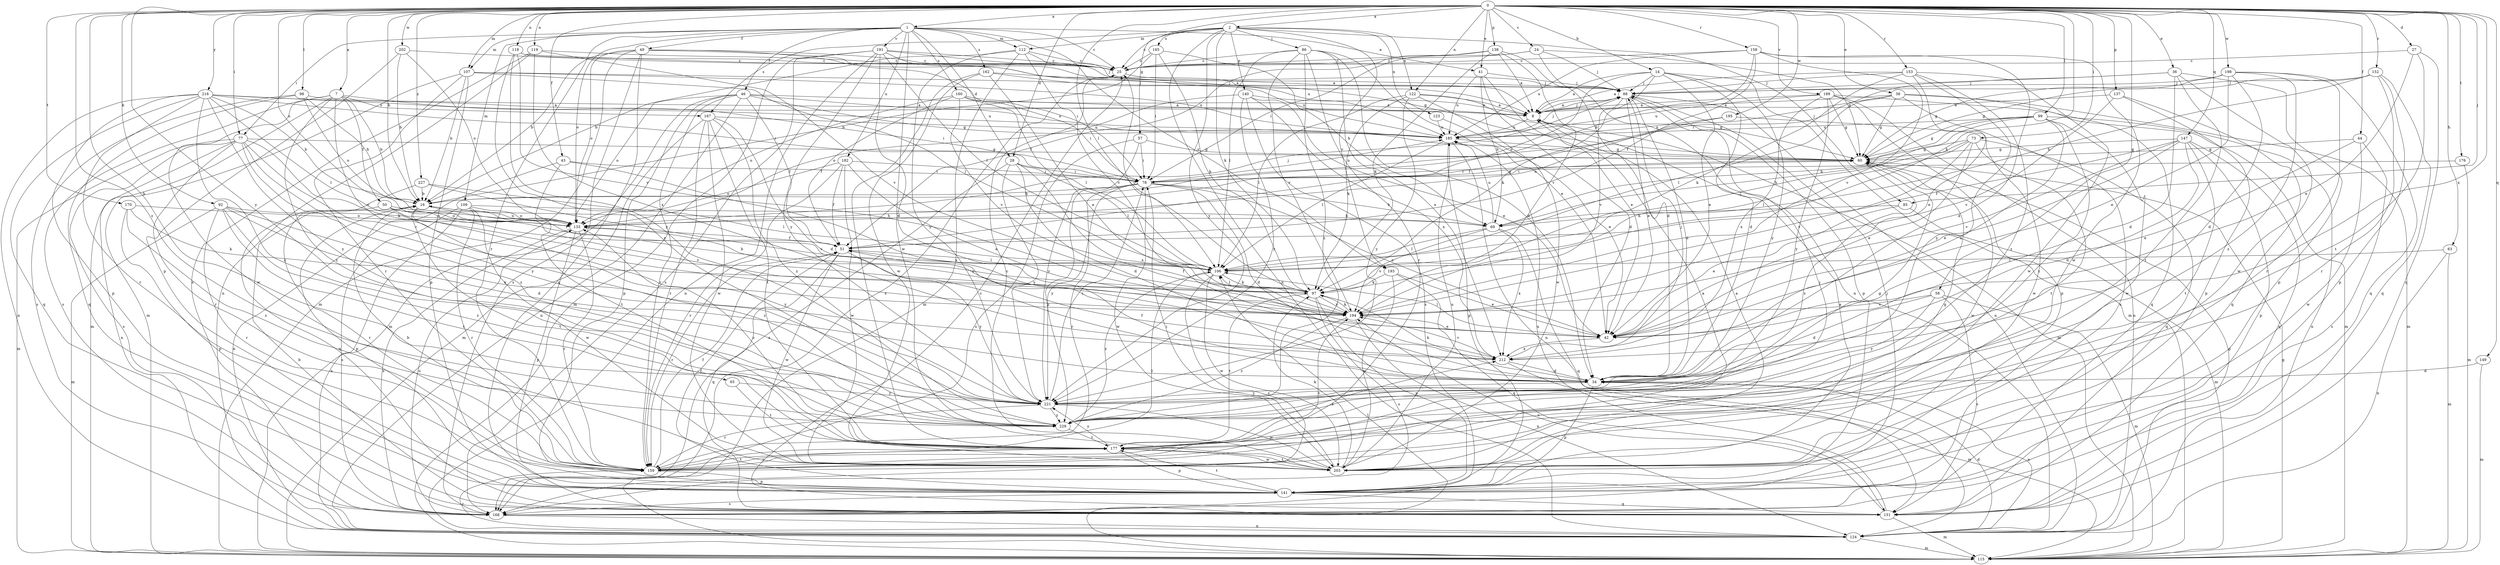 strict digraph  {
0;
1;
2;
7;
8;
14;
16;
24;
25;
27;
28;
34;
36;
38;
41;
42;
43;
44;
46;
49;
50;
51;
57;
58;
60;
63;
65;
69;
73;
77;
78;
85;
86;
88;
92;
97;
98;
99;
106;
107;
109;
112;
115;
118;
119;
122;
123;
124;
133;
137;
138;
140;
141;
147;
149;
151;
152;
153;
158;
159;
160;
162;
165;
167;
168;
170;
176;
177;
182;
185;
189;
191;
193;
194;
195;
198;
202;
203;
212;
216;
221;
227;
229;
0 -> 1  [label=a];
0 -> 2  [label=a];
0 -> 7  [label=a];
0 -> 14  [label=b];
0 -> 16  [label=b];
0 -> 24  [label=c];
0 -> 27  [label=d];
0 -> 28  [label=d];
0 -> 36  [label=e];
0 -> 38  [label=e];
0 -> 41  [label=e];
0 -> 43  [label=f];
0 -> 44  [label=f];
0 -> 57  [label=g];
0 -> 58  [label=g];
0 -> 63  [label=h];
0 -> 65  [label=h];
0 -> 73  [label=i];
0 -> 77  [label=i];
0 -> 85  [label=j];
0 -> 92  [label=k];
0 -> 97  [label=k];
0 -> 98  [label=l];
0 -> 99  [label=l];
0 -> 106  [label=l];
0 -> 107  [label=m];
0 -> 118  [label=n];
0 -> 119  [label=n];
0 -> 122  [label=n];
0 -> 133  [label=o];
0 -> 137  [label=p];
0 -> 138  [label=p];
0 -> 147  [label=q];
0 -> 149  [label=q];
0 -> 152  [label=r];
0 -> 153  [label=r];
0 -> 158  [label=r];
0 -> 170  [label=t];
0 -> 176  [label=t];
0 -> 189  [label=v];
0 -> 195  [label=w];
0 -> 198  [label=w];
0 -> 202  [label=w];
0 -> 212  [label=x];
0 -> 216  [label=y];
0 -> 221  [label=y];
0 -> 227  [label=z];
0 -> 229  [label=z];
1 -> 25  [label=c];
1 -> 28  [label=d];
1 -> 41  [label=e];
1 -> 46  [label=f];
1 -> 49  [label=f];
1 -> 77  [label=i];
1 -> 107  [label=m];
1 -> 109  [label=m];
1 -> 112  [label=m];
1 -> 133  [label=o];
1 -> 159  [label=r];
1 -> 160  [label=s];
1 -> 162  [label=s];
1 -> 182  [label=u];
1 -> 191  [label=v];
1 -> 193  [label=v];
1 -> 203  [label=w];
2 -> 25  [label=c];
2 -> 85  [label=j];
2 -> 86  [label=j];
2 -> 97  [label=k];
2 -> 112  [label=m];
2 -> 122  [label=n];
2 -> 123  [label=n];
2 -> 124  [label=n];
2 -> 140  [label=p];
2 -> 165  [label=s];
2 -> 167  [label=s];
2 -> 193  [label=v];
2 -> 221  [label=y];
7 -> 16  [label=b];
7 -> 50  [label=f];
7 -> 78  [label=i];
7 -> 115  [label=m];
7 -> 167  [label=s];
7 -> 168  [label=s];
7 -> 194  [label=v];
7 -> 203  [label=w];
7 -> 229  [label=z];
8 -> 88  [label=j];
8 -> 115  [label=m];
8 -> 185  [label=u];
14 -> 8  [label=a];
14 -> 34  [label=d];
14 -> 42  [label=e];
14 -> 88  [label=j];
14 -> 97  [label=k];
14 -> 115  [label=m];
14 -> 133  [label=o];
14 -> 221  [label=y];
16 -> 133  [label=o];
16 -> 141  [label=p];
16 -> 177  [label=t];
16 -> 194  [label=v];
16 -> 221  [label=y];
24 -> 25  [label=c];
24 -> 60  [label=g];
24 -> 78  [label=i];
24 -> 88  [label=j];
24 -> 124  [label=n];
25 -> 88  [label=j];
25 -> 168  [label=s];
27 -> 25  [label=c];
27 -> 42  [label=e];
27 -> 151  [label=q];
27 -> 177  [label=t];
28 -> 34  [label=d];
28 -> 78  [label=i];
28 -> 106  [label=l];
28 -> 168  [label=s];
28 -> 212  [label=x];
28 -> 221  [label=y];
34 -> 51  [label=f];
34 -> 97  [label=k];
34 -> 124  [label=n];
34 -> 141  [label=p];
34 -> 221  [label=y];
36 -> 34  [label=d];
36 -> 78  [label=i];
36 -> 88  [label=j];
36 -> 141  [label=p];
36 -> 177  [label=t];
36 -> 203  [label=w];
38 -> 8  [label=a];
38 -> 51  [label=f];
38 -> 60  [label=g];
38 -> 106  [label=l];
38 -> 115  [label=m];
38 -> 151  [label=q];
38 -> 168  [label=s];
41 -> 34  [label=d];
41 -> 42  [label=e];
41 -> 69  [label=h];
41 -> 88  [label=j];
41 -> 185  [label=u];
42 -> 106  [label=l];
42 -> 212  [label=x];
43 -> 78  [label=i];
43 -> 124  [label=n];
43 -> 177  [label=t];
43 -> 212  [label=x];
44 -> 42  [label=e];
44 -> 60  [label=g];
44 -> 168  [label=s];
44 -> 203  [label=w];
46 -> 8  [label=a];
46 -> 51  [label=f];
46 -> 60  [label=g];
46 -> 115  [label=m];
46 -> 124  [label=n];
46 -> 133  [label=o];
46 -> 141  [label=p];
46 -> 159  [label=r];
46 -> 185  [label=u];
49 -> 16  [label=b];
49 -> 25  [label=c];
49 -> 78  [label=i];
49 -> 115  [label=m];
49 -> 133  [label=o];
49 -> 151  [label=q];
49 -> 168  [label=s];
49 -> 185  [label=u];
50 -> 51  [label=f];
50 -> 69  [label=h];
50 -> 133  [label=o];
50 -> 159  [label=r];
50 -> 229  [label=z];
51 -> 106  [label=l];
51 -> 151  [label=q];
51 -> 159  [label=r];
51 -> 203  [label=w];
51 -> 221  [label=y];
57 -> 60  [label=g];
57 -> 78  [label=i];
57 -> 168  [label=s];
57 -> 221  [label=y];
58 -> 34  [label=d];
58 -> 115  [label=m];
58 -> 168  [label=s];
58 -> 194  [label=v];
58 -> 221  [label=y];
60 -> 78  [label=i];
60 -> 203  [label=w];
60 -> 229  [label=z];
63 -> 106  [label=l];
63 -> 115  [label=m];
63 -> 124  [label=n];
65 -> 177  [label=t];
65 -> 221  [label=y];
69 -> 106  [label=l];
69 -> 151  [label=q];
69 -> 185  [label=u];
69 -> 194  [label=v];
69 -> 212  [label=x];
73 -> 42  [label=e];
73 -> 60  [label=g];
73 -> 69  [label=h];
73 -> 106  [label=l];
73 -> 151  [label=q];
73 -> 177  [label=t];
73 -> 194  [label=v];
77 -> 60  [label=g];
77 -> 97  [label=k];
77 -> 115  [label=m];
77 -> 124  [label=n];
77 -> 159  [label=r];
77 -> 168  [label=s];
77 -> 194  [label=v];
77 -> 221  [label=y];
77 -> 229  [label=z];
78 -> 16  [label=b];
78 -> 34  [label=d];
78 -> 42  [label=e];
78 -> 60  [label=g];
78 -> 69  [label=h];
78 -> 159  [label=r];
78 -> 185  [label=u];
78 -> 203  [label=w];
78 -> 221  [label=y];
78 -> 229  [label=z];
85 -> 42  [label=e];
85 -> 69  [label=h];
85 -> 115  [label=m];
86 -> 25  [label=c];
86 -> 34  [label=d];
86 -> 42  [label=e];
86 -> 106  [label=l];
86 -> 159  [label=r];
86 -> 194  [label=v];
86 -> 212  [label=x];
86 -> 229  [label=z];
88 -> 8  [label=a];
88 -> 34  [label=d];
88 -> 42  [label=e];
88 -> 124  [label=n];
88 -> 141  [label=p];
88 -> 194  [label=v];
92 -> 34  [label=d];
92 -> 115  [label=m];
92 -> 133  [label=o];
92 -> 159  [label=r];
92 -> 177  [label=t];
92 -> 212  [label=x];
92 -> 229  [label=z];
97 -> 16  [label=b];
97 -> 25  [label=c];
97 -> 51  [label=f];
97 -> 106  [label=l];
97 -> 141  [label=p];
97 -> 168  [label=s];
97 -> 177  [label=t];
97 -> 194  [label=v];
98 -> 8  [label=a];
98 -> 16  [label=b];
98 -> 133  [label=o];
98 -> 151  [label=q];
98 -> 168  [label=s];
99 -> 60  [label=g];
99 -> 69  [label=h];
99 -> 106  [label=l];
99 -> 124  [label=n];
99 -> 185  [label=u];
99 -> 203  [label=w];
99 -> 212  [label=x];
99 -> 229  [label=z];
106 -> 97  [label=k];
106 -> 168  [label=s];
106 -> 203  [label=w];
106 -> 229  [label=z];
107 -> 16  [label=b];
107 -> 88  [label=j];
107 -> 106  [label=l];
107 -> 115  [label=m];
107 -> 141  [label=p];
107 -> 159  [label=r];
107 -> 185  [label=u];
109 -> 69  [label=h];
109 -> 124  [label=n];
109 -> 133  [label=o];
109 -> 159  [label=r];
109 -> 168  [label=s];
109 -> 203  [label=w];
112 -> 16  [label=b];
112 -> 25  [label=c];
112 -> 60  [label=g];
112 -> 115  [label=m];
112 -> 194  [label=v];
112 -> 221  [label=y];
115 -> 60  [label=g];
115 -> 106  [label=l];
118 -> 8  [label=a];
118 -> 25  [label=c];
118 -> 194  [label=v];
118 -> 221  [label=y];
118 -> 229  [label=z];
119 -> 25  [label=c];
119 -> 124  [label=n];
119 -> 168  [label=s];
119 -> 194  [label=v];
119 -> 212  [label=x];
122 -> 8  [label=a];
122 -> 60  [label=g];
122 -> 97  [label=k];
122 -> 106  [label=l];
122 -> 203  [label=w];
122 -> 221  [label=y];
123 -> 42  [label=e];
123 -> 185  [label=u];
124 -> 34  [label=d];
124 -> 60  [label=g];
124 -> 115  [label=m];
124 -> 159  [label=r];
133 -> 51  [label=f];
133 -> 88  [label=j];
133 -> 141  [label=p];
133 -> 159  [label=r];
133 -> 168  [label=s];
137 -> 8  [label=a];
137 -> 141  [label=p];
137 -> 151  [label=q];
137 -> 194  [label=v];
138 -> 8  [label=a];
138 -> 25  [label=c];
138 -> 34  [label=d];
138 -> 51  [label=f];
138 -> 97  [label=k];
138 -> 194  [label=v];
140 -> 8  [label=a];
140 -> 42  [label=e];
140 -> 133  [label=o];
140 -> 168  [label=s];
140 -> 212  [label=x];
140 -> 221  [label=y];
141 -> 8  [label=a];
141 -> 51  [label=f];
141 -> 88  [label=j];
141 -> 151  [label=q];
141 -> 168  [label=s];
141 -> 177  [label=t];
147 -> 34  [label=d];
147 -> 42  [label=e];
147 -> 51  [label=f];
147 -> 60  [label=g];
147 -> 141  [label=p];
147 -> 151  [label=q];
147 -> 177  [label=t];
147 -> 194  [label=v];
149 -> 34  [label=d];
149 -> 115  [label=m];
151 -> 16  [label=b];
151 -> 25  [label=c];
151 -> 115  [label=m];
151 -> 185  [label=u];
151 -> 194  [label=v];
152 -> 60  [label=g];
152 -> 69  [label=h];
152 -> 88  [label=j];
152 -> 141  [label=p];
152 -> 151  [label=q];
152 -> 159  [label=r];
153 -> 8  [label=a];
153 -> 42  [label=e];
153 -> 88  [label=j];
153 -> 97  [label=k];
153 -> 203  [label=w];
153 -> 221  [label=y];
153 -> 229  [label=z];
158 -> 16  [label=b];
158 -> 25  [label=c];
158 -> 34  [label=d];
158 -> 51  [label=f];
158 -> 185  [label=u];
158 -> 194  [label=v];
158 -> 203  [label=w];
159 -> 8  [label=a];
159 -> 16  [label=b];
159 -> 51  [label=f];
159 -> 88  [label=j];
159 -> 106  [label=l];
159 -> 141  [label=p];
159 -> 177  [label=t];
159 -> 194  [label=v];
160 -> 8  [label=a];
160 -> 51  [label=f];
160 -> 78  [label=i];
160 -> 106  [label=l];
160 -> 133  [label=o];
160 -> 194  [label=v];
162 -> 42  [label=e];
162 -> 88  [label=j];
162 -> 177  [label=t];
162 -> 185  [label=u];
162 -> 203  [label=w];
165 -> 16  [label=b];
165 -> 25  [label=c];
165 -> 69  [label=h];
165 -> 78  [label=i];
165 -> 97  [label=k];
167 -> 34  [label=d];
167 -> 115  [label=m];
167 -> 159  [label=r];
167 -> 177  [label=t];
167 -> 185  [label=u];
167 -> 203  [label=w];
167 -> 229  [label=z];
168 -> 124  [label=n];
168 -> 133  [label=o];
170 -> 97  [label=k];
170 -> 133  [label=o];
170 -> 141  [label=p];
170 -> 229  [label=z];
176 -> 78  [label=i];
176 -> 115  [label=m];
177 -> 60  [label=g];
177 -> 133  [label=o];
177 -> 141  [label=p];
177 -> 159  [label=r];
177 -> 203  [label=w];
177 -> 212  [label=x];
177 -> 221  [label=y];
182 -> 42  [label=e];
182 -> 51  [label=f];
182 -> 78  [label=i];
182 -> 133  [label=o];
182 -> 159  [label=r];
182 -> 203  [label=w];
185 -> 60  [label=g];
185 -> 88  [label=j];
185 -> 106  [label=l];
185 -> 124  [label=n];
185 -> 141  [label=p];
189 -> 8  [label=a];
189 -> 60  [label=g];
189 -> 115  [label=m];
189 -> 124  [label=n];
189 -> 141  [label=p];
189 -> 185  [label=u];
189 -> 212  [label=x];
189 -> 221  [label=y];
191 -> 8  [label=a];
191 -> 25  [label=c];
191 -> 34  [label=d];
191 -> 88  [label=j];
191 -> 106  [label=l];
191 -> 115  [label=m];
191 -> 124  [label=n];
191 -> 168  [label=s];
191 -> 221  [label=y];
193 -> 42  [label=e];
193 -> 97  [label=k];
193 -> 151  [label=q];
193 -> 203  [label=w];
194 -> 42  [label=e];
194 -> 97  [label=k];
194 -> 124  [label=n];
194 -> 133  [label=o];
194 -> 229  [label=z];
195 -> 133  [label=o];
195 -> 185  [label=u];
195 -> 203  [label=w];
198 -> 34  [label=d];
198 -> 42  [label=e];
198 -> 60  [label=g];
198 -> 88  [label=j];
198 -> 151  [label=q];
198 -> 159  [label=r];
198 -> 229  [label=z];
202 -> 16  [label=b];
202 -> 25  [label=c];
202 -> 133  [label=o];
202 -> 141  [label=p];
203 -> 8  [label=a];
203 -> 25  [label=c];
203 -> 78  [label=i];
203 -> 97  [label=k];
203 -> 177  [label=t];
203 -> 185  [label=u];
212 -> 34  [label=d];
212 -> 88  [label=j];
212 -> 115  [label=m];
212 -> 194  [label=v];
216 -> 8  [label=a];
216 -> 16  [label=b];
216 -> 78  [label=i];
216 -> 106  [label=l];
216 -> 124  [label=n];
216 -> 141  [label=p];
216 -> 151  [label=q];
216 -> 159  [label=r];
216 -> 185  [label=u];
216 -> 221  [label=y];
216 -> 229  [label=z];
221 -> 78  [label=i];
221 -> 159  [label=r];
221 -> 203  [label=w];
221 -> 229  [label=z];
227 -> 16  [label=b];
227 -> 106  [label=l];
227 -> 151  [label=q];
227 -> 194  [label=v];
229 -> 60  [label=g];
229 -> 177  [label=t];
}
